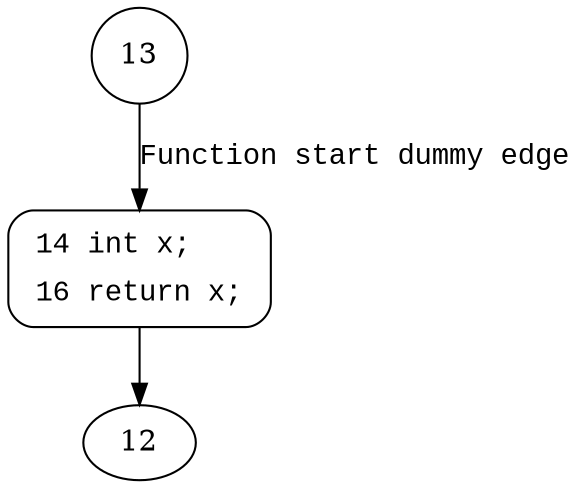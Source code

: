 digraph unknown3 {
13 [shape="circle"]
14 [shape="circle"]
14 [style="filled,bold" penwidth="1" fillcolor="white" fontname="Courier New" shape="Mrecord" label=<<table border="0" cellborder="0" cellpadding="3" bgcolor="white"><tr><td align="right">14</td><td align="left">int x;</td></tr><tr><td align="right">16</td><td align="left">return x;</td></tr></table>>]
14 -> 12[label=""]
13 -> 14 [label="Function start dummy edge" fontname="Courier New"]
}